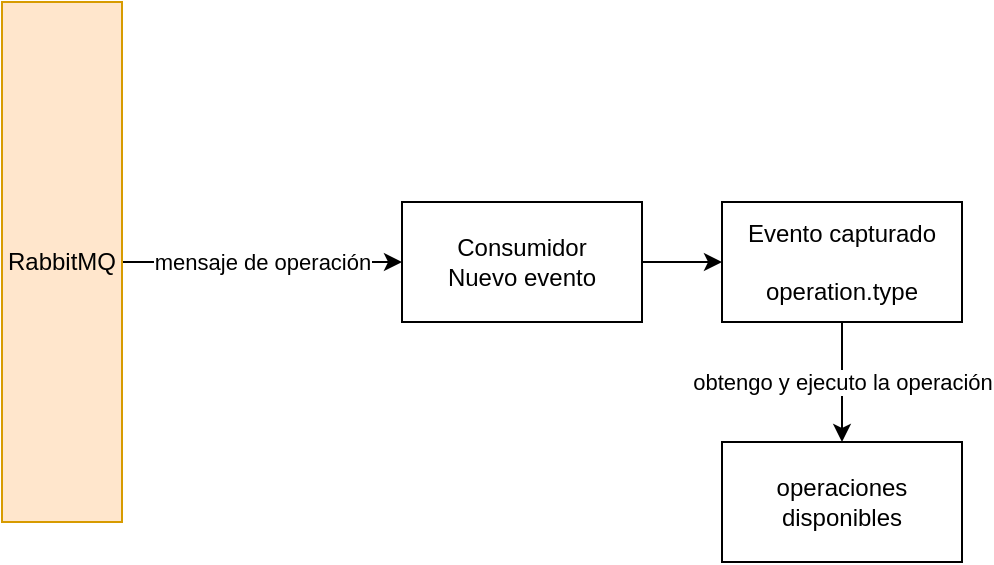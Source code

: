 <mxfile version="18.0.3" type="device"><diagram id="ZW0GcSEwAAHt-XiN8m-7" name="Page-1"><mxGraphModel dx="833" dy="459" grid="1" gridSize="10" guides="1" tooltips="1" connect="1" arrows="1" fold="1" page="1" pageScale="1" pageWidth="827" pageHeight="1169" math="0" shadow="0"><root><mxCell id="0"/><mxCell id="1" parent="0"/><mxCell id="iUmojWcQmJcAICa9_5JU-3" value="mensaje de operación" style="edgeStyle=orthogonalEdgeStyle;rounded=0;orthogonalLoop=1;jettySize=auto;html=1;entryX=0;entryY=0.5;entryDx=0;entryDy=0;" edge="1" parent="1" source="iUmojWcQmJcAICa9_5JU-1" target="iUmojWcQmJcAICa9_5JU-2"><mxGeometry relative="1" as="geometry"/></mxCell><mxCell id="iUmojWcQmJcAICa9_5JU-1" value="RabbitMQ" style="rounded=0;whiteSpace=wrap;html=1;fillColor=#ffe6cc;strokeColor=#d79b00;" vertex="1" parent="1"><mxGeometry x="30" y="70" width="60" height="260" as="geometry"/></mxCell><mxCell id="iUmojWcQmJcAICa9_5JU-6" style="edgeStyle=orthogonalEdgeStyle;rounded=0;orthogonalLoop=1;jettySize=auto;html=1;entryX=0;entryY=0.5;entryDx=0;entryDy=0;" edge="1" parent="1" source="iUmojWcQmJcAICa9_5JU-2" target="iUmojWcQmJcAICa9_5JU-5"><mxGeometry relative="1" as="geometry"/></mxCell><mxCell id="iUmojWcQmJcAICa9_5JU-2" value="Consumidor&lt;br&gt;Nuevo evento" style="rounded=0;whiteSpace=wrap;html=1;" vertex="1" parent="1"><mxGeometry x="230" y="170" width="120" height="60" as="geometry"/></mxCell><mxCell id="iUmojWcQmJcAICa9_5JU-8" value="obtengo y ejecuto la operación" style="edgeStyle=orthogonalEdgeStyle;rounded=0;orthogonalLoop=1;jettySize=auto;html=1;entryX=0.5;entryY=0;entryDx=0;entryDy=0;" edge="1" parent="1" source="iUmojWcQmJcAICa9_5JU-5" target="iUmojWcQmJcAICa9_5JU-7"><mxGeometry relative="1" as="geometry"/></mxCell><mxCell id="iUmojWcQmJcAICa9_5JU-5" value="Evento capturado&lt;br&gt;&lt;br&gt;operation.type" style="rounded=0;whiteSpace=wrap;html=1;" vertex="1" parent="1"><mxGeometry x="390" y="170" width="120" height="60" as="geometry"/></mxCell><mxCell id="iUmojWcQmJcAICa9_5JU-7" value="operaciones disponibles" style="rounded=0;whiteSpace=wrap;html=1;" vertex="1" parent="1"><mxGeometry x="390" y="290" width="120" height="60" as="geometry"/></mxCell></root></mxGraphModel></diagram></mxfile>
